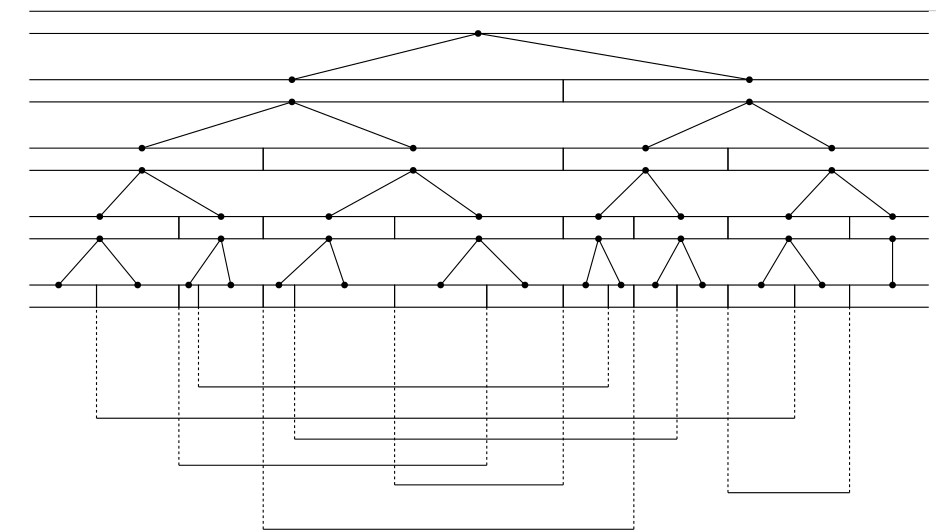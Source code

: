 <?xml version="1.0"?>
<!DOCTYPE ipe SYSTEM "ipe.dtd">
<ipe version="70005" creator="Ipe 7.1.1">
<info created="D:20140206095619" modified="D:20140206095619"/>
<ipestyle name="ipe6">
<symbol name="mark/circle(sx)" transformations="translations">
<path fill="sym-stroke">
0.6 0 0 0.6 0 0 e
0.4 0 0 0.4 0 0 e
</path>
</symbol>
<symbol name="mark/disk(sx)" transformations="translations">
<path fill="sym-stroke">
0.6 0 0 0.6 0 0 e
</path>
</symbol>
<symbol name="mark/fdisk(sfx)" transformations="translations">
<group>
<path fill="sym-fill">
0.5 0 0 0.5 0 0 e
</path>
<path fill="sym-stroke" fillrule="eofill">
0.6 0 0 0.6 0 0 e
0.4 0 0 0.4 0 0 e
</path>
</group>
</symbol>
<symbol name="mark/box(sx)" transformations="translations">
<path fill="sym-stroke" fillrule="eofill">
-0.6 -0.6 m
0.6 -0.6 l
0.6 0.6 l
-0.6 0.6 l
h
-0.4 -0.4 m
0.4 -0.4 l
0.4 0.4 l
-0.4 0.4 l
h
</path>
</symbol>
<symbol name="mark/square(sx)" transformations="translations">
<path fill="sym-stroke">
-0.6 -0.6 m
0.6 -0.6 l
0.6 0.6 l
-0.6 0.6 l
h
</path>
</symbol>
<symbol name="mark/fsquare(sfx)" transformations="translations">
<group>
<path fill="sym-fill">
-0.5 -0.5 m
0.5 -0.5 l
0.5 0.5 l
-0.5 0.5 l
h
</path>
<path fill="sym-stroke" fillrule="eofill">
-0.6 -0.6 m
0.6 -0.6 l
0.6 0.6 l
-0.6 0.6 l
0 -0.4 m
0.4 -0.4 l
0.4 0.4 l
-0.4 0.4 l
h
</path>
</group>
</symbol>
<symbol name="mark/cross(sx)" transformations="translations">
<group>
<path fill="sym-stroke">
-0.43 -0.57 m
0.57 0.43 l
0.43 0.57 l
-0.57 -0.43 l
h
</path>
<path fill="sym-stroke">
-0.43 0.57 m
0.57 -0.43 l
0.43 -0.57 l
-0.57 0.43 l
h
</path>
</group>
</symbol>
<pen name="heavier" value="0.8"/>
<pen name="fat" value="1.2"/>
<pen name="ultrafat" value="2"/>
<symbolsize name="large" value="5"/>
<symbolsize name="small" value="2"/>
<symbolsize name="tiny" value="1.1"/>
<arrowsize name="large" value="10"/>
<arrowsize name="small" value="5"/>
<arrowsize name="tiny" value="3"/>
<color name="red" value="1 0 0"/>
<color name="green" value="0 1 0"/>
<color name="blue" value="0 0 1"/>
<color name="yellow" value="1 1 0"/>
<color name="gray1" value="0.125"/>
<color name="gray2" value="0.25"/>
<color name="gray3" value="0.375"/>
<color name="gray4" value="0.5"/>
<color name="gray5" value="0.625"/>
<color name="gray6" value="0.75"/>
<color name="gray7" value="0.875"/>
<dashstyle name="dashed" value="[4] 0"/>
<dashstyle name="dotted" value="[1 3] 0"/>
<dashstyle name="dash dotted" value="[4 2 1 2] 0"/>
<dashstyle name="dash dot dotted" value="[4 2 1 2 1 2] 0"/>
<textsize name="large" value="\large"/>
<textsize name="Large" value="\Large"/>
<textsize name="LARGE" value="\LARGE"/>
<textsize name="huge" value="\huge"/>
<textsize name="Huge" value="\Huge"/>
<textsize name="small" value="\small"/>
<textsize name="footnote" value="\footnotesize"/>
<textsize name="tiny" value="\tiny"/>
<textstyle name="center" begin="\begin{center}" end="\end{center}"/>
<textstyle name="itemize" begin="\begin{itemize}" end="\end{itemize}"/>
<textstyle name="item" begin="\begin{itemize}\item{}" end="\end{itemize}"/>
</ipestyle>
<page>
<layer name="alpha"/>
<view layers="alpha" active="alpha"/>
<path layer="alpha" matrix="1 0 0 1 311.583 144.204" stroke="black" pen="0.4">
-188.26 112.095 m
-131.311 112.095 l
-131.311 104.102 l
-188.26 104.102 l
h
</path>
<path matrix="1 0 0 1 311.583 144.204" stroke="black" pen="0.4">
-188.26 136.733 m
-100.954 136.733 l
-100.954 128.74 l
-188.26 128.74 l
h
</path>
<path matrix="1 0 0 1 311.583 144.204" stroke="black" pen="0.4">
-131.311 22.5694 m
-20.4731 22.5694 l
</path>
<path matrix="1 0 0 1 311.583 144.204" stroke="black" pen="0.4">
-89.6585 31.9734 m
48.0062 31.9734 l
</path>
<path matrix="1 0 0 1 311.583 144.204" stroke="black" pen="0.4">
7.05984 15.5165 m
-53.6539 15.5165 l
</path>
<path matrix="1 0 0 1 311.583 144.204" stroke="black" pen="0.4">
-100.954 -0.470197 m
32.4749 -0.470197 l
</path>
<path matrix="1 0 0 1 311.583 144.204" stroke="black" pen="0.4">
-124.251 50.7813 m
23.2972 50.7813 l
</path>
<path matrix="1 0 0 1 311.583 144.204" stroke="black" pen="0.4">
-160.962 39.4965 m
90.3647 39.4965 l
</path>
<path matrix="1 0 0 1 311.583 144.204" stroke="black" pen="0.4">
66.3616 12.6953 m
110.132 12.6953 l
</path>
<path matrix="1 0 0 1 311.583 144.204" stroke="black" dash="[1] 0" pen="0.4">
-160.962 39.4965 m
-160.962 79.4633 l
</path>
<path matrix="1 0 0 1 311.583 144.204" stroke="black" dash="[1] 0" pen="0.4">
-131.311 22.5694 m
-131.311 79.4633 l
</path>
<path matrix="1 0 0 1 311.583 144.204" stroke="black" dash="[1] 0" pen="0.4">
-124.251 50.7813 m
-124.251 79.4633 l
</path>
<path matrix="1 0 0 1 311.583 144.204" stroke="black" dash="[1] 0" pen="0.4">
-100.954 -0.470197 m
-100.954 79.4633 l
</path>
<path matrix="1 0 0 1 311.583 144.204" stroke="black" dash="[1] 0" pen="0.4">
-89.6585 31.9734 m
-89.6585 79.4633 l
</path>
<path matrix="1 0 0 1 311.583 144.204" stroke="black" dash="[1] 0" pen="0.4">
-53.6539 15.5165 m
-53.6539 79.4633 l
</path>
<path matrix="1 0 0 1 311.583 144.204" stroke="black" dash="[1] 0" pen="0.4">
-20.4731 22.5694 m
-20.4731 79.4633 l
</path>
<path matrix="1 0 0 1 311.583 144.204" stroke="black" dash="[1] 0" pen="0.4">
7.05984 15.5165 m
7.05984 79.4633 l
</path>
<path matrix="1 0 0 1 311.583 144.204" stroke="black" dash="[1] 0" pen="0.4">
23.2972 50.7813 m
23.2972 79.4633 l
</path>
<path matrix="1 0 0 1 311.583 144.204" stroke="black" dash="[1] 0" pen="0.4">
32.4749 -0.470197 m
32.4749 79.4633 l
</path>
<path matrix="1 0 0 1 311.583 144.204" stroke="black" dash="[1] 0" pen="0.4">
48.0062 31.9734 m
48.0062 79.4633 l
</path>
<path matrix="1 0 0 1 311.583 144.204" stroke="black" dash="[1] 0" pen="0.4">
66.3616 12.6953 m
66.3616 79.4633 l
</path>
<path matrix="1 0 0 1 311.583 144.204" stroke="black" dash="[1] 0" pen="0.4">
90.3647 39.4965 m
90.3647 79.4633 l
</path>
<path matrix="1 0 0 1 311.583 144.204" stroke="black" dash="[1] 0" pen="0.4">
110.132 12.6953 m
110.132 79.4633 l
</path>
<path matrix="1 0 0 1 311.583 144.204" stroke="black" pen="0.4">
90.3647 79.4633 m
110.132 79.4633 l
110.132 87.4566 l
90.3647 87.4566 l
h
</path>
<path matrix="1 0 0 1 311.583 144.204" stroke="black" pen="0.4">
90.3647 87.4566 m
66.3616 87.4566 l
66.3616 79.4633 l
90.3647 79.4633 l
h
</path>
<path matrix="1 0 0 1 311.583 144.204" stroke="black" pen="0.4">
66.3616 87.4566 m
48.0062 87.4566 l
48.0062 79.4633 l
66.3616 79.4633 l
h
</path>
<path matrix="1 0 0 1 311.583 144.204" stroke="black" pen="0.4">
48.0062 87.4566 m
32.4749 87.4566 l
32.4749 79.4633 l
48.0062 79.4633 l
h
</path>
<path matrix="1 0 0 1 311.583 144.204" stroke="black" pen="0.4">
32.4749 87.4566 m
23.2972 87.4566 l
23.2972 79.4633 l
32.4749 79.4633 l
h
</path>
<path matrix="1 0 0 1 311.583 144.204" stroke="black" pen="0.4">
23.2972 87.4566 m
7.05984 87.4566 l
7.05984 79.4633 l
23.2972 79.4633 l
h
</path>
<path matrix="1 0 0 1 311.583 144.204" stroke="black" pen="0.4">
7.05984 87.4566 m
-20.4731 87.4566 l
-20.4731 79.4633 l
7.05984 79.4633 l
h
</path>
<path matrix="1 0 0 1 311.583 144.204" stroke="black" pen="0.4">
-20.4731 87.4566 m
-53.6539 87.4566 l
-53.6539 79.4633 l
-20.4731 79.4633 l
h
</path>
<path matrix="1 0 0 1 311.583 144.204" stroke="black" pen="0.4">
-53.6539 87.4566 m
-89.6585 87.4566 l
-89.6585 79.4633 l
-53.6539 79.4633 l
h
</path>
<path matrix="1 0 0 1 311.583 144.204" stroke="black" pen="0.4">
-89.6585 87.4566 m
-100.954 87.4566 l
-100.954 79.4633 l
-89.6585 79.4633 l
h
</path>
<path matrix="1 0 0 1 311.583 144.204" stroke="black" pen="0.4">
-100.954 87.4566 m
-124.251 87.4566 l
-124.251 79.4633 l
-100.954 79.4633 l
h
</path>
<path matrix="1 0 0 1 311.583 144.204" stroke="black" pen="0.4">
-124.251 87.4566 m
-131.311 87.4566 l
-131.311 79.4633 l
-124.251 79.4633 l
h
</path>
<path matrix="1 0 0 1 311.583 144.204" stroke="black" pen="0.4">
-131.311 87.4566 m
-160.962 87.4566 l
-160.962 79.4633 l
-131.311 79.4633 l
h
</path>
<path matrix="1 0 0 1 311.583 144.204" stroke="black" pen="0.4">
-160.962 87.4566 m
-188.26 87.4566 l
-188.26 79.4633 l
-160.962 79.4633 l
h
</path>
<path matrix="1 0 0 1 311.583 144.204" stroke="black" pen="0.4">
110.132 87.4566 m
141.101 87.4566 l
141.101 79.4633 l
110.132 79.4633 l
h
</path>
<path matrix="1 0 0 1 311.583 144.204" stroke="black" pen="0.4">
110.132 112.095 m
141.101 112.095 l
141.101 104.102 l
110.132 104.102 l
h
</path>
<path matrix="1 0 0 1 311.583 144.204" stroke="black" pen="0.4">
-131.311 112.095 m
-100.954 112.095 l
-100.954 104.102 l
-131.311 104.102 l
h
</path>
<path matrix="1 0 0 1 311.583 144.204" stroke="black" pen="0.4">
-100.954 112.095 m
-53.6539 112.095 l
-53.6539 104.102 l
-100.954 104.102 l
h
</path>
<path matrix="1 0 0 1 311.583 144.204" stroke="black" pen="0.4">
-53.6539 112.095 m
7.05984 112.095 l
7.05984 104.102 l
-53.6539 104.102 l
h
</path>
<path matrix="1 0 0 1 311.583 144.204" stroke="black" pen="0.4">
7.05984 112.095 m
32.4749 112.095 l
32.4749 104.102 l
7.05984 104.102 l
h
</path>
<path matrix="1 0 0 1 311.583 144.204" stroke="black" pen="0.4">
32.4749 112.095 m
66.3616 112.095 l
66.3616 104.102 l
32.4749 104.102 l
h
</path>
<path matrix="1 0 0 1 311.583 144.204" stroke="black" pen="0.4">
66.3616 112.095 m
110.132 112.095 l
110.132 104.102 l
66.3616 104.102 l
h
</path>
<path matrix="1 0 0 1 311.583 144.204" stroke="black" pen="0.4">
-100.954 136.733 m
7.05984 136.733 l
7.05984 128.74 l
-100.954 128.74 l
h
</path>
<path matrix="1 0 0 1 311.583 144.204" stroke="black" pen="0.4">
7.05984 136.733 m
66.3616 136.733 l
66.3616 128.74 l
7.05984 128.74 l
h
</path>
<path matrix="1 0 0 1 311.583 144.204" stroke="black" pen="0.4">
66.3616 136.733 m
141.101 136.733 l
141.101 128.74 l
66.3616 128.74 l
h
</path>
<path matrix="1 0 0 1 311.583 144.204" stroke="black" pen="0.4">
-188.26 161.372 m
7.05984 161.372 l
7.05984 153.378 l
-188.26 153.378 l
h
</path>
<path matrix="1 0 0 1 311.583 144.204" stroke="black" pen="0.4">
7.05984 161.372 m
141.101 161.372 l
141.101 153.378 l
7.05984 153.378 l
h
</path>
<path matrix="1 0 0 1 311.583 144.204" stroke="black" pen="0.4">
-188.26 186.01 m
141.101 186.01 l
141.101 178.016 l
-188.26 178.016 l
h
</path>
<use matrix="1 0 0 1 311.583 144.204" name="mark/disk(sx)" pos="-23.5795 178.016" size="2" stroke="black"/>
<use matrix="1 0 0 1 311.583 144.204" name="mark/disk(sx)" pos="-90.5999 161.372" size="2" stroke="black"/>
<use matrix="1 0 0 1 311.583 144.204" name="mark/disk(sx)" pos="-90.5999 153.378" size="2" stroke="black"/>
<use matrix="1 0 0 1 311.583 144.204" name="mark/disk(sx)" pos="74.0802 161.372" size="2" stroke="black"/>
<use matrix="1 0 0 1 311.583 144.204" name="mark/disk(sx)" pos="74.0802 153.378" size="2" stroke="black"/>
<use matrix="1 0 0 1 311.583 144.204" name="mark/disk(sx)" pos="-144.607 136.733" size="2" stroke="black"/>
<use matrix="1 0 0 1 311.583 144.204" name="mark/disk(sx)" pos="-144.607 128.74" size="2" stroke="black"/>
<use matrix="1 0 0 1 311.583 144.204" name="mark/disk(sx)" pos="-46.9471 128.74" size="2" stroke="black"/>
<use matrix="1 0 0 1 311.583 144.204" name="mark/disk(sx)" pos="-46.9471 136.733" size="2" stroke="black"/>
<use matrix="1 0 0 1 311.583 144.204" name="mark/disk(sx)" pos="36.7107 136.733" size="2" stroke="black"/>
<use matrix="1 0 0 1 311.583 144.204" name="mark/disk(sx)" pos="36.7107 128.74" size="2" stroke="black"/>
<use matrix="1 0 0 1 311.583 144.204" name="mark/disk(sx)" pos="103.731 136.733" size="2" stroke="black"/>
<use matrix="1 0 0 1 311.583 144.204" name="mark/disk(sx)" pos="103.731 128.74" size="2" stroke="black"/>
<use matrix="1 0 0 1 311.583 144.204" name="mark/disk(sx)" pos="-159.785 104.102" size="2" stroke="black"/>
<use matrix="1 0 0 1 311.583 144.204" name="mark/disk(sx)" pos="-159.785 112.095" size="2" stroke="black"/>
<use matrix="1 0 0 1 311.583 144.204" name="mark/disk(sx)" pos="-116.133 104.102" size="2" stroke="black"/>
<use matrix="1 0 0 1 311.583 144.204" name="mark/disk(sx)" pos="-116.133 112.095" size="2" stroke="black"/>
<use matrix="1 0 0 1 311.583 144.204" name="mark/disk(sx)" pos="-77.304 104.102" size="2" stroke="black"/>
<use matrix="1 0 0 1 311.583 144.204" name="mark/disk(sx)" pos="-77.304 112.095" size="2" stroke="black"/>
<use matrix="1 0 0 1 311.583 144.204" name="mark/disk(sx)" pos="-23.297 112.095" size="2" stroke="black"/>
<use matrix="1 0 0 1 311.583 144.204" name="mark/disk(sx)" pos="-23.297 104.102" size="2" stroke="black"/>
<use matrix="1 0 0 1 311.583 144.204" name="mark/disk(sx)" pos="19.7674 104.102" size="2" stroke="black"/>
<use matrix="1 0 0 1 311.583 144.204" name="mark/disk(sx)" pos="19.7674 112.095" size="2" stroke="black"/>
<use matrix="1 0 0 1 311.583 144.204" name="mark/disk(sx)" pos="49.4183 104.102" size="2" stroke="black"/>
<use matrix="1 0 0 1 311.583 144.204" name="mark/disk(sx)" pos="49.4183 112.095" size="2" stroke="black"/>
<use matrix="1 0 0 1 311.583 144.204" name="mark/disk(sx)" pos="88.2468 104.102" size="2" stroke="black"/>
<use matrix="1 0 0 1 311.583 144.204" name="mark/disk(sx)" pos="88.2468 112.095" size="2" stroke="black"/>
<use matrix="1 0 0 1 311.583 144.204" name="mark/disk(sx)" pos="125.616 104.102" size="2" stroke="black"/>
<use matrix="1 0 0 1 311.583 144.204" name="mark/disk(sx)" pos="125.616 112.095" size="2" stroke="black"/>
<use matrix="1 0 0 1 311.583 144.204" name="mark/disk(sx)" pos="-174.611 87.4566" size="2" stroke="black"/>
<use matrix="1 0 0 1 311.583 144.204" name="mark/disk(sx)" pos="-146.137 87.4566" size="2" stroke="black"/>
<use matrix="1 0 0 1 311.583 144.204" name="mark/disk(sx)" pos="-112.602 87.4566" size="2" stroke="black"/>
<use matrix="1 0 0 1 311.583 144.204" name="mark/disk(sx)" pos="-95.3063 87.4566" size="2" stroke="black"/>
<use matrix="1 0 0 1 311.583 144.204" name="mark/disk(sx)" pos="-71.6562 87.4566" size="2" stroke="black"/>
<use matrix="1 0 0 1 311.583 144.204" name="mark/disk(sx)" pos="-37.0635 87.4566" size="2" stroke="black"/>
<use matrix="1 0 0 1 311.583 144.204" name="mark/disk(sx)" pos="-6.70663 87.4566" size="2" stroke="black"/>
<use matrix="1 0 0 1 311.583 144.204" name="mark/disk(sx)" pos="15.1549 87.4566" size="2" stroke="black"/>
<use matrix="1 0 0 1 311.583 144.204" name="mark/disk(sx)" pos="27.886 87.4566" size="2" stroke="black"/>
<use matrix="1 0 0 1 311.583 144.204" name="mark/disk(sx)" pos="40.2405 87.4566" size="2" stroke="black"/>
<use matrix="1 0 0 1 311.583 144.204" name="mark/disk(sx)" pos="57.1839 87.4566" size="2" stroke="black"/>
<use matrix="1 0 0 1 311.583 144.204" name="mark/disk(sx)" pos="78.3632 87.4566" size="2" stroke="black"/>
<use matrix="1 0 0 1 311.583 144.204" name="mark/disk(sx)" pos="100.248 87.4566" size="2" stroke="black"/>
<use matrix="1 0 0 1 311.583 144.204" name="mark/disk(sx)" pos="125.616 87.4566" size="2" stroke="black"/>
<path matrix="1 0 0 1 311.583 144.204" stroke="black" pen="0.4">
-23.5795 178.016 m
-90.5999 161.372 l
</path>
<path matrix="1 0 0 1 311.583 144.204" stroke="black" pen="0.4">
-90.5999 153.378 m
-144.607 136.733 l
</path>
<path matrix="1 0 0 1 311.583 144.204" stroke="black" pen="0.4">
-23.5795 178.016 m
74.0802 161.372 l
</path>
<path matrix="1 0 0 1 311.583 144.204" stroke="black" pen="0.4">
74.0802 153.378 m
36.7107 136.733 l
</path>
<path matrix="1 0 0 1 311.583 144.204" stroke="black" pen="0.4">
74.0802 153.378 m
103.731 136.733 l
</path>
<path matrix="1 0 0 1 311.583 144.204" stroke="black" pen="0.4">
103.731 128.74 m
125.616 112.095 l
</path>
<path matrix="1 0 0 1 311.583 144.204" stroke="black" pen="0.4">
103.731 128.74 m
88.2468 112.095 l
</path>
<path matrix="1 0 0 1 311.583 144.204" stroke="black" pen="0.4">
125.616 104.102 m
125.616 87.4566 l
</path>
<path matrix="1 0 0 1 311.583 144.204" stroke="black" pen="0.4">
88.2468 104.102 m
100.248 87.4566 l
</path>
<path matrix="1 0 0 1 311.583 144.204" stroke="black" pen="0.4">
88.2468 104.102 m
78.3632 87.4566 l
</path>
<path matrix="1 0 0 1 311.583 144.204" stroke="black" pen="0.4">
57.1839 87.4566 m
49.4183 104.102 l
</path>
<path matrix="1 0 0 1 311.583 144.204" stroke="black" pen="0.4">
49.4183 104.102 m
40.2405 87.4566 l
</path>
<path matrix="1 0 0 1 311.583 144.204" stroke="black" pen="0.4">
49.4183 112.095 m
36.7107 128.74 l
</path>
<path matrix="1 0 0 1 311.583 144.204" stroke="black" pen="0.4">
36.7107 128.74 m
19.7674 112.095 l
</path>
<path matrix="1 0 0 1 311.583 144.204" stroke="black" pen="0.4">
19.7674 104.102 m
27.886 87.4566 l
</path>
<path matrix="1 0 0 1 311.583 144.204" stroke="black" pen="0.4">
19.7674 104.102 m
15.1549 87.4566 l
</path>
<path matrix="1 0 0 1 311.583 144.204" stroke="black" pen="0.4">
-6.70663 87.4566 m
-23.297 104.102 l
</path>
<path matrix="1 0 0 1 311.583 144.204" stroke="black" pen="0.4">
-23.297 104.102 m
-37.0635 87.4566 l
</path>
<path matrix="1 0 0 1 311.583 144.204" stroke="black" pen="0.4">
-23.297 112.095 m
-46.9471 128.74 l
</path>
<path matrix="1 0 0 1 311.583 144.204" stroke="black" pen="0.4">
-46.9471 128.74 m
-77.304 112.095 l
</path>
<path matrix="1 0 0 1 311.583 144.204" stroke="black" pen="0.4">
-77.304 104.102 m
-71.6562 87.4566 l
</path>
<path matrix="1 0 0 1 311.583 144.204" stroke="black" pen="0.4">
-77.304 104.102 m
-95.3063 87.4566 l
</path>
<path matrix="1 0 0 1 311.583 144.204" stroke="black" pen="0.4">
-112.602 87.4566 m
-116.133 104.102 l
</path>
<path matrix="1 0 0 1 311.583 144.204" stroke="black" pen="0.4">
-146.137 87.4566 m
-159.785 104.102 l
</path>
<path matrix="1 0 0 1 311.583 144.204" stroke="black" pen="0.4">
-159.785 104.102 m
-174.611 87.4566 l
</path>
<use matrix="1 0 0 1 311.583 144.204" name="mark/disk(sx)" pos="-127.781 87.4566" size="2" stroke="black"/>
<path matrix="1 0 0 1 311.583 144.204" stroke="black" pen="0.4">
-116.133 104.102 m
-127.781 87.4566 l
</path>
<path matrix="1 0 0 1 311.583 144.204" stroke="black" pen="0.4">
-159.785 112.095 m
-144.607 128.74 l
</path>
<path matrix="1 0 0 1 311.583 144.204" stroke="black" pen="0.4">
-144.607 128.74 m
-116.133 112.095 l
</path>
<path matrix="1 0 0 1 311.583 144.204" stroke="black" pen="0.4">
-46.9471 136.733 m
-90.5999 153.378 l
</path>
<path matrix="1 0 0 1 311.583 144.204" stroke="white" fill="white" pen="0.4">
-195.508 189.865 m
-185.342 189.865 l
-185.342 72.5043 l
-195.508 72.5043 l
h
</path>
<path matrix="1 0 0 1 311.583 144.204" stroke="white" fill="white" pen="0.4">
138.841 186.01 m
146.748 186.01 l
146.748 74.7613 l
138.841 74.7613 l
h
</path>
</page>
</ipe>
